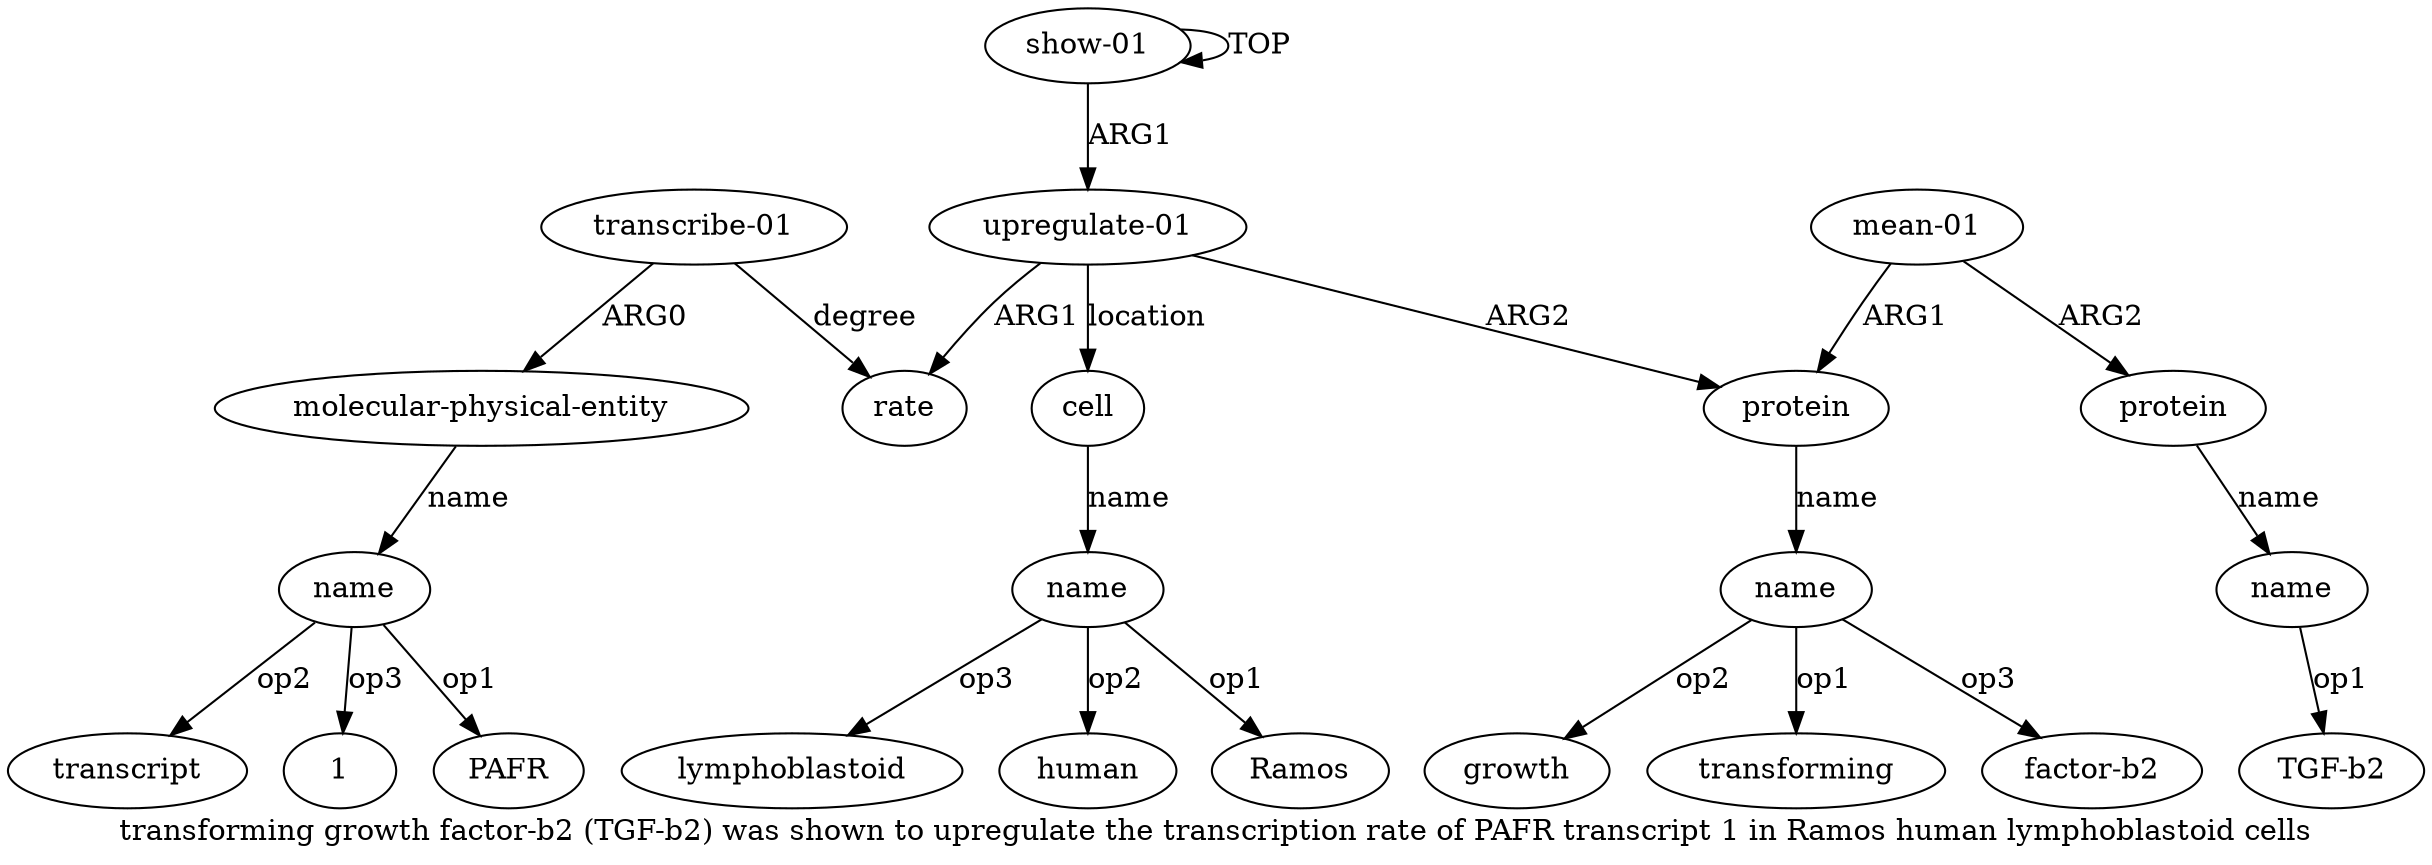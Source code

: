 digraph  {
	graph [label="transforming growth factor-b2 (TGF-b2) was shown to upregulate the transcription rate of PAFR transcript 1 in Ramos human lymphoblastoid \
cells"];
	node [label="\N"];
	a6	 [color=black,
		gold_ind=6,
		gold_label=protein,
		label=protein,
		test_ind=6,
		test_label=protein];
	a7	 [color=black,
		gold_ind=7,
		gold_label=name,
		label=name,
		test_ind=7,
		test_label=name];
	a6 -> a7 [key=0,
	color=black,
	gold_label=name,
	label=name,
	test_label=name];
"a7 factor-b2" [color=black,
	gold_ind=-1,
	gold_label="factor-b2",
	label="factor-b2",
	test_ind=-1,
	test_label="factor-b2"];
"a5 PAFR" [color=black,
	gold_ind=-1,
	gold_label=PAFR,
	label=PAFR,
	test_ind=-1,
	test_label=PAFR];
"a7 growth" [color=black,
	gold_ind=-1,
	gold_label=growth,
	label=growth,
	test_ind=-1,
	test_label=growth];
"a10 TGF-b2" [color=black,
	gold_ind=-1,
	gold_label="TGF-b2",
	label="TGF-b2",
	test_ind=-1,
	test_label="TGF-b2"];
"a12 Ramos" [color=black,
	gold_ind=-1,
	gold_label=Ramos,
	label=Ramos,
	test_ind=-1,
	test_label=Ramos];
a11 [color=black,
	gold_ind=11,
	gold_label=cell,
	label=cell,
	test_ind=11,
	test_label=cell];
a12 [color=black,
	gold_ind=12,
	gold_label=name,
	label=name,
	test_ind=12,
	test_label=name];
a11 -> a12 [key=0,
color=black,
gold_label=name,
label=name,
test_label=name];
a10 [color=black,
gold_ind=10,
gold_label=name,
label=name,
test_ind=10,
test_label=name];
a10 -> "a10 TGF-b2" [key=0,
color=black,
gold_label=op1,
label=op1,
test_label=op1];
a12 -> "a12 Ramos" [key=0,
color=black,
gold_label=op1,
label=op1,
test_label=op1];
"a12 lymphoblastoid" [color=black,
gold_ind=-1,
gold_label=lymphoblastoid,
label=lymphoblastoid,
test_ind=-1,
test_label=lymphoblastoid];
a12 -> "a12 lymphoblastoid" [key=0,
color=black,
gold_label=op3,
label=op3,
test_label=op3];
"a12 human" [color=black,
gold_ind=-1,
gold_label=human,
label=human,
test_ind=-1,
test_label=human];
a12 -> "a12 human" [key=0,
color=black,
gold_label=op2,
label=op2,
test_label=op2];
"a5 transcript" [color=black,
gold_ind=-1,
gold_label=transcript,
label=transcript,
test_ind=-1,
test_label=transcript];
a1 [color=black,
gold_ind=1,
gold_label="upregulate-01",
label="upregulate-01",
test_ind=1,
test_label="upregulate-01"];
a1 -> a6 [key=0,
color=black,
gold_label=ARG2,
label=ARG2,
test_label=ARG2];
a1 -> a11 [key=0,
color=black,
gold_label=location,
label=location,
test_label=location];
a2 [color=black,
gold_ind=2,
gold_label=rate,
label=rate,
test_ind=2,
test_label=rate];
a1 -> a2 [key=0,
color=black,
gold_label=ARG1,
label=ARG1,
test_label=ARG1];
a0 [color=black,
gold_ind=0,
gold_label="show-01",
label="show-01",
test_ind=0,
test_label="show-01"];
a0 -> a1 [key=0,
color=black,
gold_label=ARG1,
label=ARG1,
test_label=ARG1];
a0 -> a0 [key=0,
color=black,
gold_label=TOP,
label=TOP,
test_label=TOP];
a3 [color=black,
gold_ind=3,
gold_label="transcribe-01",
label="transcribe-01",
test_ind=3,
test_label="transcribe-01"];
a4 [color=black,
gold_ind=4,
gold_label="molecular-physical-entity",
label="molecular-physical-entity",
test_ind=4,
test_label="molecular-physical-entity"];
a3 -> a4 [key=0,
color=black,
gold_label=ARG0,
label=ARG0,
test_label=ARG0];
a3 -> a2 [key=0,
color=black,
gold_label=degree,
label=degree,
test_label=degree];
"a5 1" [color=black,
gold_ind=-1,
gold_label=1,
label=1,
test_ind=-1,
test_label=1];
a5 [color=black,
gold_ind=5,
gold_label=name,
label=name,
test_ind=5,
test_label=name];
a5 -> "a5 PAFR" [key=0,
color=black,
gold_label=op1,
label=op1,
test_label=op1];
a5 -> "a5 transcript" [key=0,
color=black,
gold_label=op2,
label=op2,
test_label=op2];
a5 -> "a5 1" [key=0,
color=black,
gold_label=op3,
label=op3,
test_label=op3];
a4 -> a5 [key=0,
color=black,
gold_label=name,
label=name,
test_label=name];
a7 -> "a7 factor-b2" [key=0,
color=black,
gold_label=op3,
label=op3,
test_label=op3];
a7 -> "a7 growth" [key=0,
color=black,
gold_label=op2,
label=op2,
test_label=op2];
"a7 transforming" [color=black,
gold_ind=-1,
gold_label=transforming,
label=transforming,
test_ind=-1,
test_label=transforming];
a7 -> "a7 transforming" [key=0,
color=black,
gold_label=op1,
label=op1,
test_label=op1];
a9 [color=black,
gold_ind=9,
gold_label=protein,
label=protein,
test_ind=9,
test_label=protein];
a9 -> a10 [key=0,
color=black,
gold_label=name,
label=name,
test_label=name];
a8 [color=black,
gold_ind=8,
gold_label="mean-01",
label="mean-01",
test_ind=8,
test_label="mean-01"];
a8 -> a6 [key=0,
color=black,
gold_label=ARG1,
label=ARG1,
test_label=ARG1];
a8 -> a9 [key=0,
color=black,
gold_label=ARG2,
label=ARG2,
test_label=ARG2];
}
